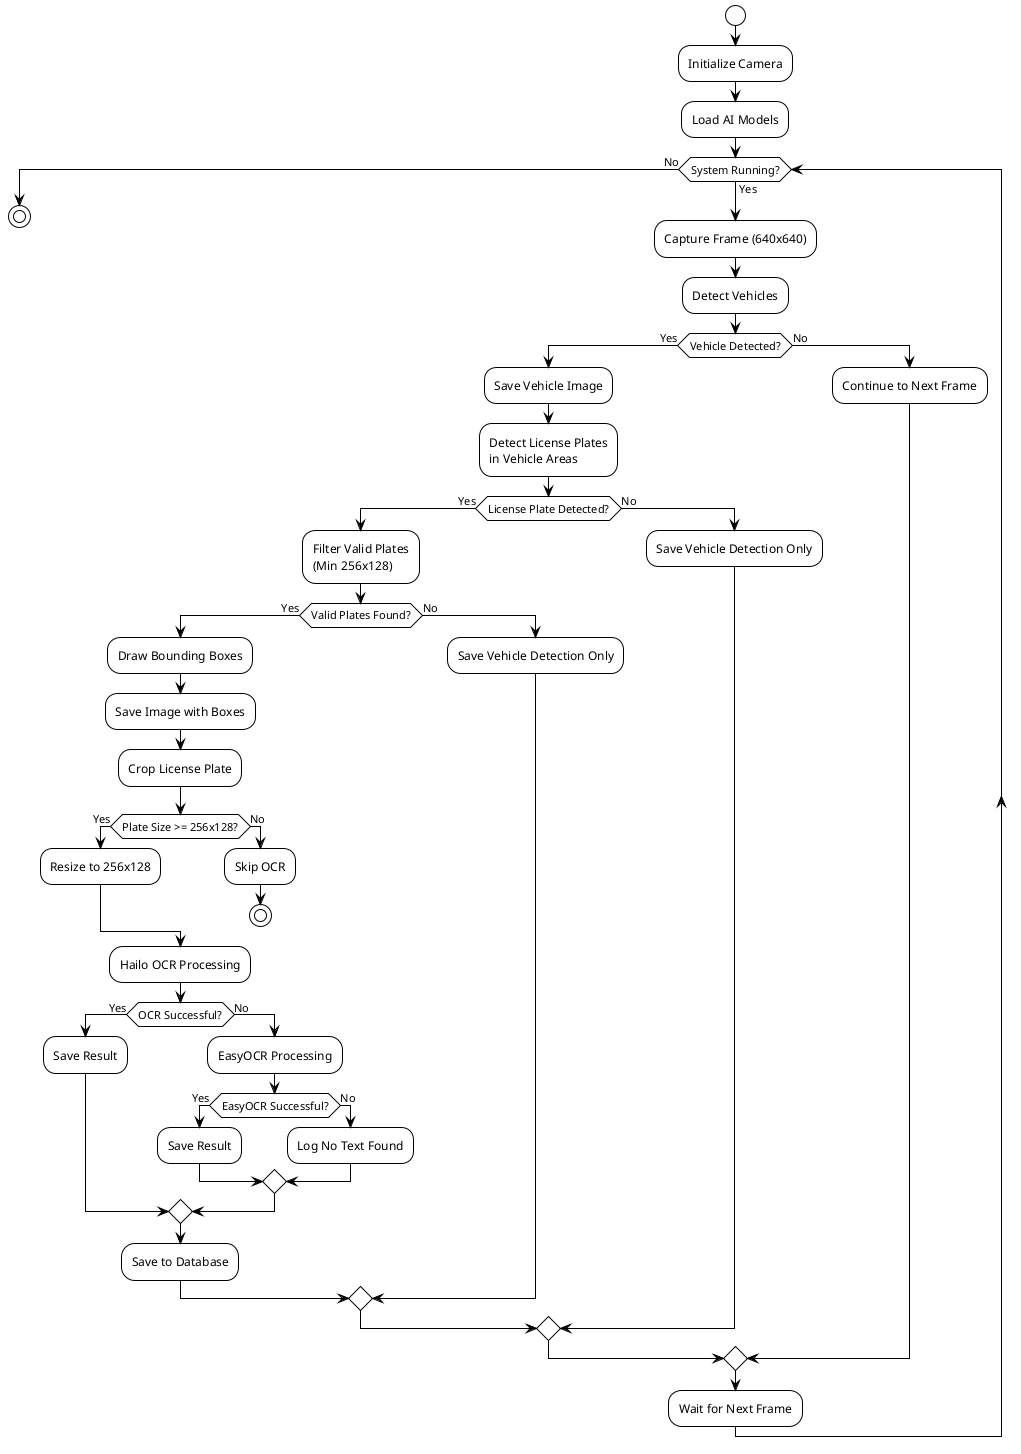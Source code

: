 @startuml Detection Workflow
!theme plain
skinparam backgroundColor #FFFFFF

start

:Initialize Camera;
:Load AI Models;

while (System Running?) is (Yes)
    :Capture Frame (640x640);
    :Detect Vehicles;
    
    if (Vehicle Detected?) then (Yes)
        :Save Vehicle Image;
        :Detect License Plates\nin Vehicle Areas;
        
        if (License Plate Detected?) then (Yes)
            :Filter Valid Plates\n(Min 256x128);
            
            if (Valid Plates Found?) then (Yes)
                :Draw Bounding Boxes;
                :Save Image with Boxes;
                :Crop License Plate;
                
                if (Plate Size >= 256x128?) then (Yes)
                    :Resize to 256x128;
                else (No)
                    :Skip OCR;
                    stop
                endif
                
                :Hailo OCR Processing;
                
                if (OCR Successful?) then (Yes)
                    :Save Result;
                else (No)
                    :EasyOCR Processing;
                    
                    if (EasyOCR Successful?) then (Yes)
                        :Save Result;
                    else (No)
                        :Log No Text Found;
                    endif
                endif
                
                :Save to Database;
            else (No)
                :Save Vehicle Detection Only;
            endif
        else (No)
            :Save Vehicle Detection Only;
        endif
    else (No)
        :Continue to Next Frame;
    endif
    
    :Wait for Next Frame;
endwhile (No)

stop

@enduml 